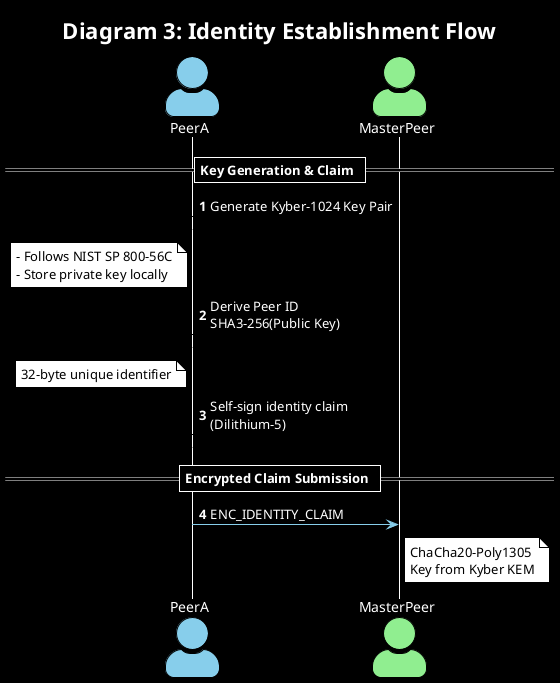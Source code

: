 @startuml
!theme plain

' Colour constants
!define PEER_A_COLOR      #87CEEB
!define MASTER_PEER_COLOR #90EE90
!define SYSTEM_COLOR      #FFFFFF

' Global styling
skinparam backgroundColor #000000
skinparam defaultFontColor #FFFFFF
skinparam actorStyle awesome
skinparam note {
  BackgroundColor #FFFFFF
  BorderColor #000000
  FontColor #000000
}

' Sequence styling
skinparam sequence {
  LifeLineBorderColor #FFFFFF
  LifeLineBackgroundColor #000000
  ParticipantBorderColor #FFFFFF
  DividerBackgroundColor #000000
  DividerBorderColor #FFFFFF
  DividerFontColor #FFFFFF
}

' Participants
actor "PeerA"      as PA PEER_A_COLOR
actor "MasterPeer" as MP MASTER_PEER_COLOR

title Diagram 3: Identity Establishment Flow
autonumber

== Key Generation & Claim ==
PA -> PA: Generate Kyber-1024 Key Pair
note left PA: - Follows NIST SP 800-56C\n- Store private key locally

PA -> PA: Derive Peer ID\nSHA3-256(Public Key)
note left PA: 32-byte unique identifier

PA -> PA: Self-sign identity claim\n(Dilithium-5)

== Encrypted Claim Submission ==
PA -[PEER_A_COLOR]> MP: ENC_IDENTITY_CLAIM
note right MP: ChaCha20-Poly1305\nKey from Kyber KEM

@enduml